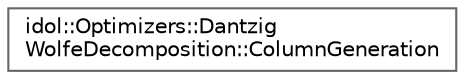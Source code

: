 digraph "Graphical Class Hierarchy"
{
 // LATEX_PDF_SIZE
  bgcolor="transparent";
  edge [fontname=Helvetica,fontsize=10,labelfontname=Helvetica,labelfontsize=10];
  node [fontname=Helvetica,fontsize=10,shape=box,height=0.2,width=0.4];
  rankdir="LR";
  Node0 [id="Node000000",label="idol::Optimizers::Dantzig\lWolfeDecomposition::ColumnGeneration",height=0.2,width=0.4,color="grey40", fillcolor="white", style="filled",URL="$classidol_1_1Optimizers_1_1DantzigWolfeDecomposition_1_1ColumnGeneration.html",tooltip=" "];
}
